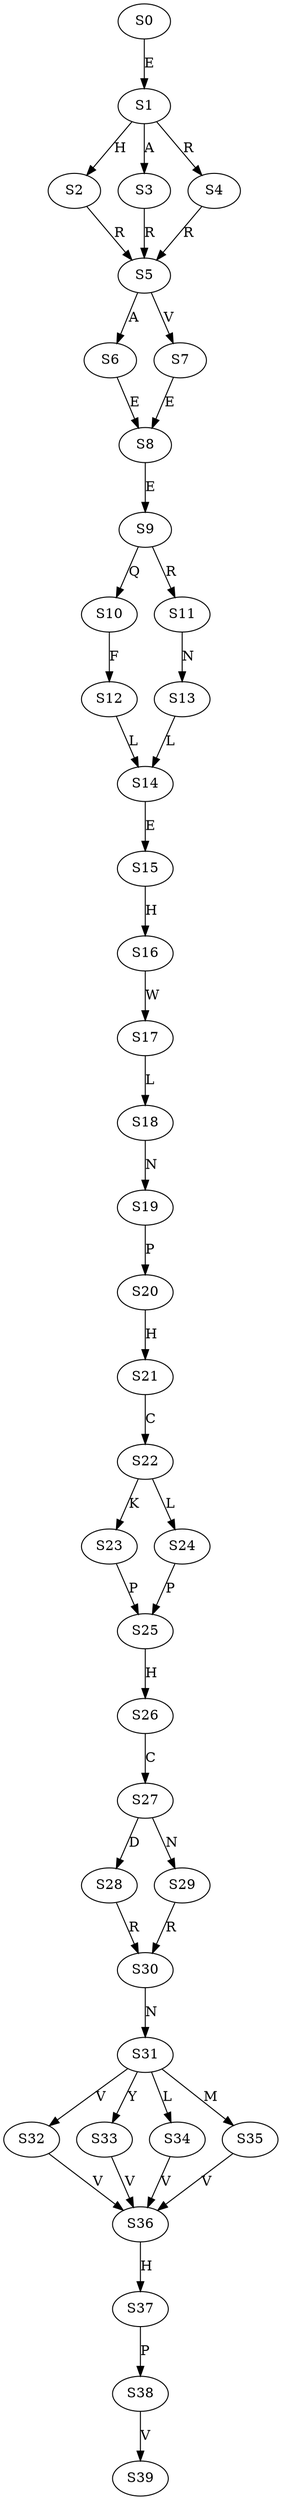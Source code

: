 strict digraph  {
	S0 -> S1 [ label = E ];
	S1 -> S2 [ label = H ];
	S1 -> S3 [ label = A ];
	S1 -> S4 [ label = R ];
	S2 -> S5 [ label = R ];
	S3 -> S5 [ label = R ];
	S4 -> S5 [ label = R ];
	S5 -> S6 [ label = A ];
	S5 -> S7 [ label = V ];
	S6 -> S8 [ label = E ];
	S7 -> S8 [ label = E ];
	S8 -> S9 [ label = E ];
	S9 -> S10 [ label = Q ];
	S9 -> S11 [ label = R ];
	S10 -> S12 [ label = F ];
	S11 -> S13 [ label = N ];
	S12 -> S14 [ label = L ];
	S13 -> S14 [ label = L ];
	S14 -> S15 [ label = E ];
	S15 -> S16 [ label = H ];
	S16 -> S17 [ label = W ];
	S17 -> S18 [ label = L ];
	S18 -> S19 [ label = N ];
	S19 -> S20 [ label = P ];
	S20 -> S21 [ label = H ];
	S21 -> S22 [ label = C ];
	S22 -> S23 [ label = K ];
	S22 -> S24 [ label = L ];
	S23 -> S25 [ label = P ];
	S24 -> S25 [ label = P ];
	S25 -> S26 [ label = H ];
	S26 -> S27 [ label = C ];
	S27 -> S28 [ label = D ];
	S27 -> S29 [ label = N ];
	S28 -> S30 [ label = R ];
	S29 -> S30 [ label = R ];
	S30 -> S31 [ label = N ];
	S31 -> S32 [ label = V ];
	S31 -> S33 [ label = Y ];
	S31 -> S34 [ label = L ];
	S31 -> S35 [ label = M ];
	S32 -> S36 [ label = V ];
	S33 -> S36 [ label = V ];
	S34 -> S36 [ label = V ];
	S35 -> S36 [ label = V ];
	S36 -> S37 [ label = H ];
	S37 -> S38 [ label = P ];
	S38 -> S39 [ label = V ];
}
